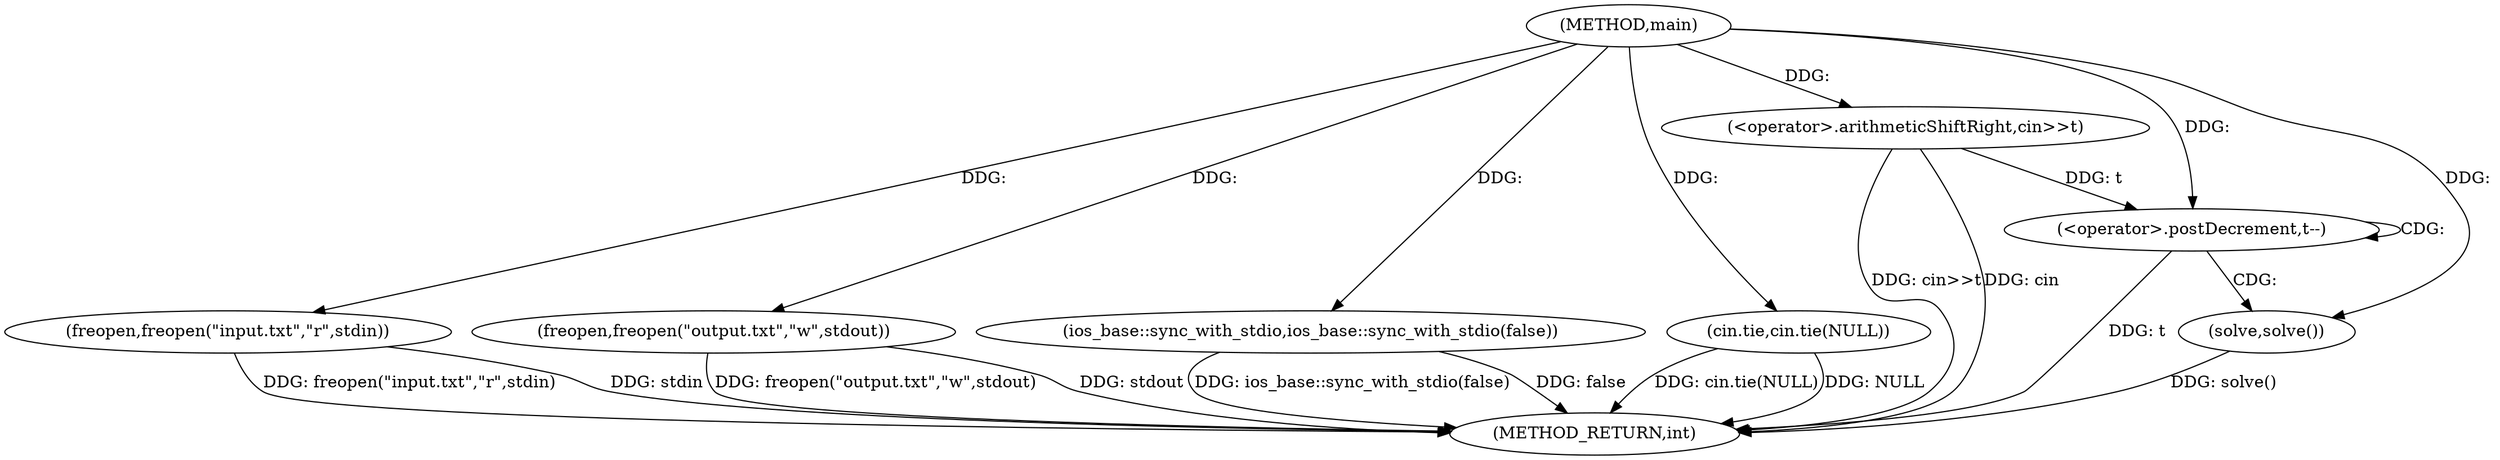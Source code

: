 digraph "main" {  
"1000543" [label = "(METHOD,main)" ]
"1000566" [label = "(METHOD_RETURN,int)" ]
"1000545" [label = "(freopen,freopen(\"input.txt\",\"r\",stdin))" ]
"1000549" [label = "(freopen,freopen(\"output.txt\",\"w\",stdout))" ]
"1000553" [label = "(ios_base::sync_with_stdio,ios_base::sync_with_stdio(false))" ]
"1000555" [label = "(cin.tie,cin.tie(NULL))" ]
"1000558" [label = "(<operator>.arithmeticShiftRight,cin>>t)" ]
"1000562" [label = "(<operator>.postDecrement,t--)" ]
"1000565" [label = "(solve,solve())" ]
  "1000545" -> "1000566"  [ label = "DDG: freopen(\"input.txt\",\"r\",stdin)"] 
  "1000549" -> "1000566"  [ label = "DDG: freopen(\"output.txt\",\"w\",stdout)"] 
  "1000553" -> "1000566"  [ label = "DDG: ios_base::sync_with_stdio(false)"] 
  "1000555" -> "1000566"  [ label = "DDG: cin.tie(NULL)"] 
  "1000558" -> "1000566"  [ label = "DDG: cin>>t"] 
  "1000562" -> "1000566"  [ label = "DDG: t"] 
  "1000565" -> "1000566"  [ label = "DDG: solve()"] 
  "1000555" -> "1000566"  [ label = "DDG: NULL"] 
  "1000553" -> "1000566"  [ label = "DDG: false"] 
  "1000549" -> "1000566"  [ label = "DDG: stdout"] 
  "1000545" -> "1000566"  [ label = "DDG: stdin"] 
  "1000558" -> "1000566"  [ label = "DDG: cin"] 
  "1000543" -> "1000545"  [ label = "DDG: "] 
  "1000543" -> "1000549"  [ label = "DDG: "] 
  "1000543" -> "1000553"  [ label = "DDG: "] 
  "1000543" -> "1000555"  [ label = "DDG: "] 
  "1000543" -> "1000558"  [ label = "DDG: "] 
  "1000558" -> "1000562"  [ label = "DDG: t"] 
  "1000543" -> "1000562"  [ label = "DDG: "] 
  "1000543" -> "1000565"  [ label = "DDG: "] 
  "1000562" -> "1000565"  [ label = "CDG: "] 
  "1000562" -> "1000562"  [ label = "CDG: "] 
}
